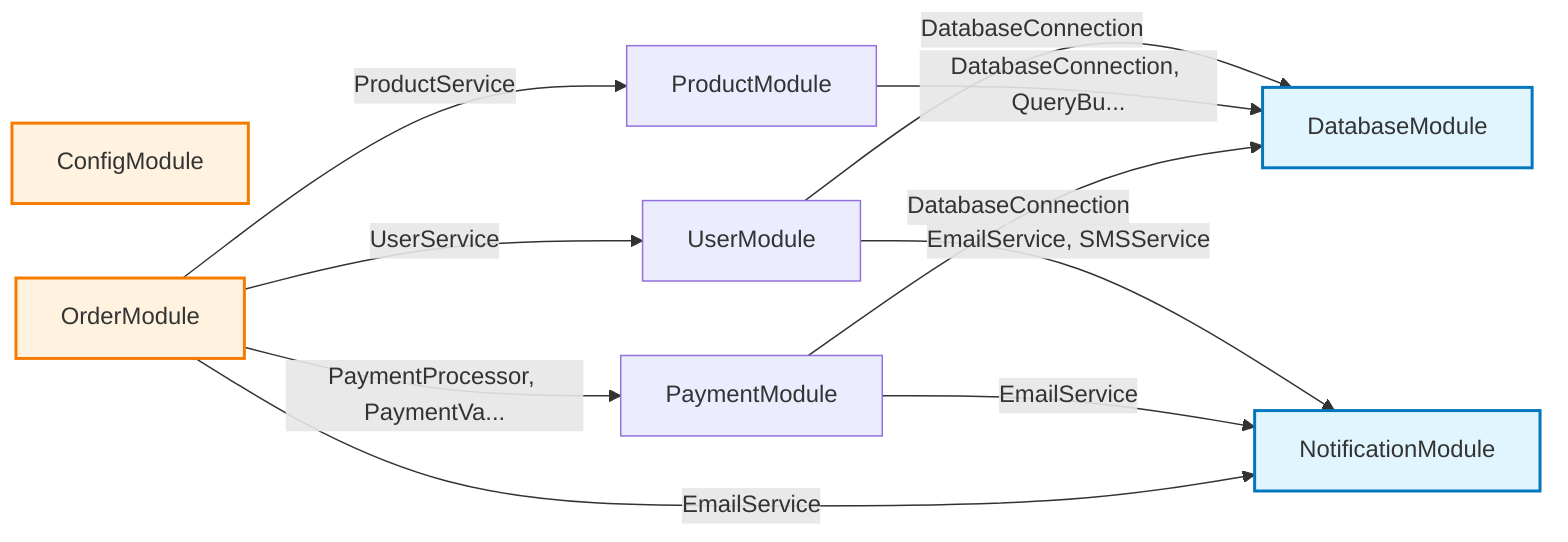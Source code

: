 graph LR
    ConfigModule[ConfigModule]
    NotificationModule[NotificationModule]
    DatabaseModule[DatabaseModule]
    UserModule[UserModule]
    ProductModule[ProductModule]
    PaymentModule[PaymentModule]
    OrderModule[OrderModule]

    UserModule --> |DatabaseConnection| DatabaseModule
    UserModule --> |EmailService, SMSService| NotificationModule
    ProductModule --> |DatabaseConnection, QueryBu...| DatabaseModule
    PaymentModule --> |DatabaseConnection| DatabaseModule
    PaymentModule --> |EmailService| NotificationModule
    OrderModule --> |UserService| UserModule
    OrderModule --> |ProductService| ProductModule
    OrderModule --> |PaymentProcessor, PaymentVa...| PaymentModule
    OrderModule --> |EmailService| NotificationModule

    class ConfigModule independent
    class ConfigModule unused
    class NotificationModule independent
    class DatabaseModule independent
    class OrderModule unused

    classDef independent fill:#e1f5fe,stroke:#0277bd,stroke-width:2px
    classDef unused fill:#fff3e0,stroke:#f57c00,stroke-width:2px